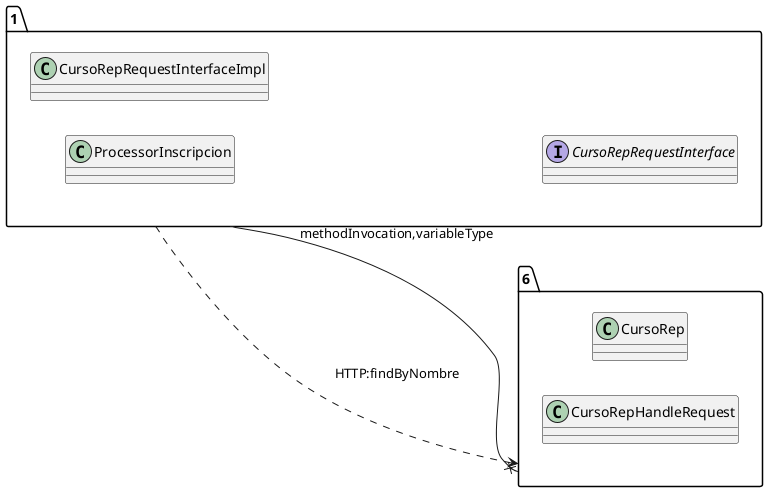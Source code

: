 @startuml 
allow_mixing
left to right direction
package "1"{
class ProcessorInscripcion
class CursoRepRequestInterfaceImpl
interface CursoRepRequestInterface

}
package "6"{
class CursoRep
class CursoRepHandleRequest

}
"1" --x "6":methodInvocation,variableType
"1" ..> "6":HTTP:findByNombre
@enduml